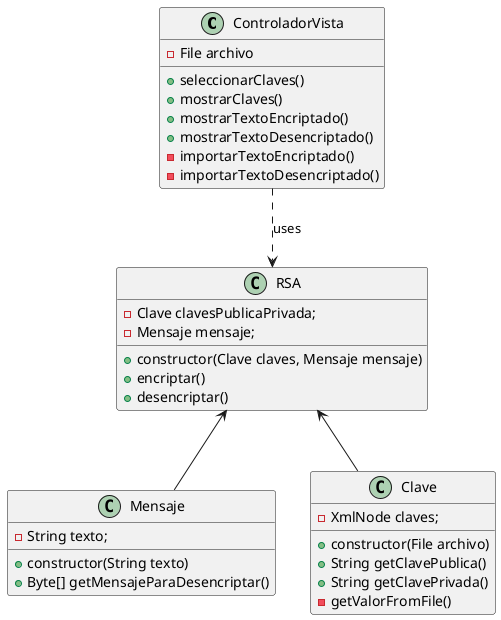 @startuml

class ControladorVista{
    - File archivo
    + seleccionarClaves()
    + mostrarClaves()
    + mostrarTextoEncriptado()
    + mostrarTextoDesencriptado()
    - importarTextoEncriptado()
    - importarTextoDesencriptado()

}
class RSA {
    - Clave clavesPublicaPrivada;
    - Mensaje mensaje;
    + constructor(Clave claves, Mensaje mensaje)
    + encriptar()
    + desencriptar()
}

class Mensaje{
    - String texto;
    + constructor(String texto)
    + Byte[] getMensajeParaDesencriptar()
}

class Clave{
    - XmlNode claves;
    + constructor(File archivo)
    + String getClavePublica()
    + String getClavePrivada()
    - getValorFromFile()
}

ControladorVista ..> RSA : uses
Clave -u-> RSA
Mensaje -u-> RSA
@enduml